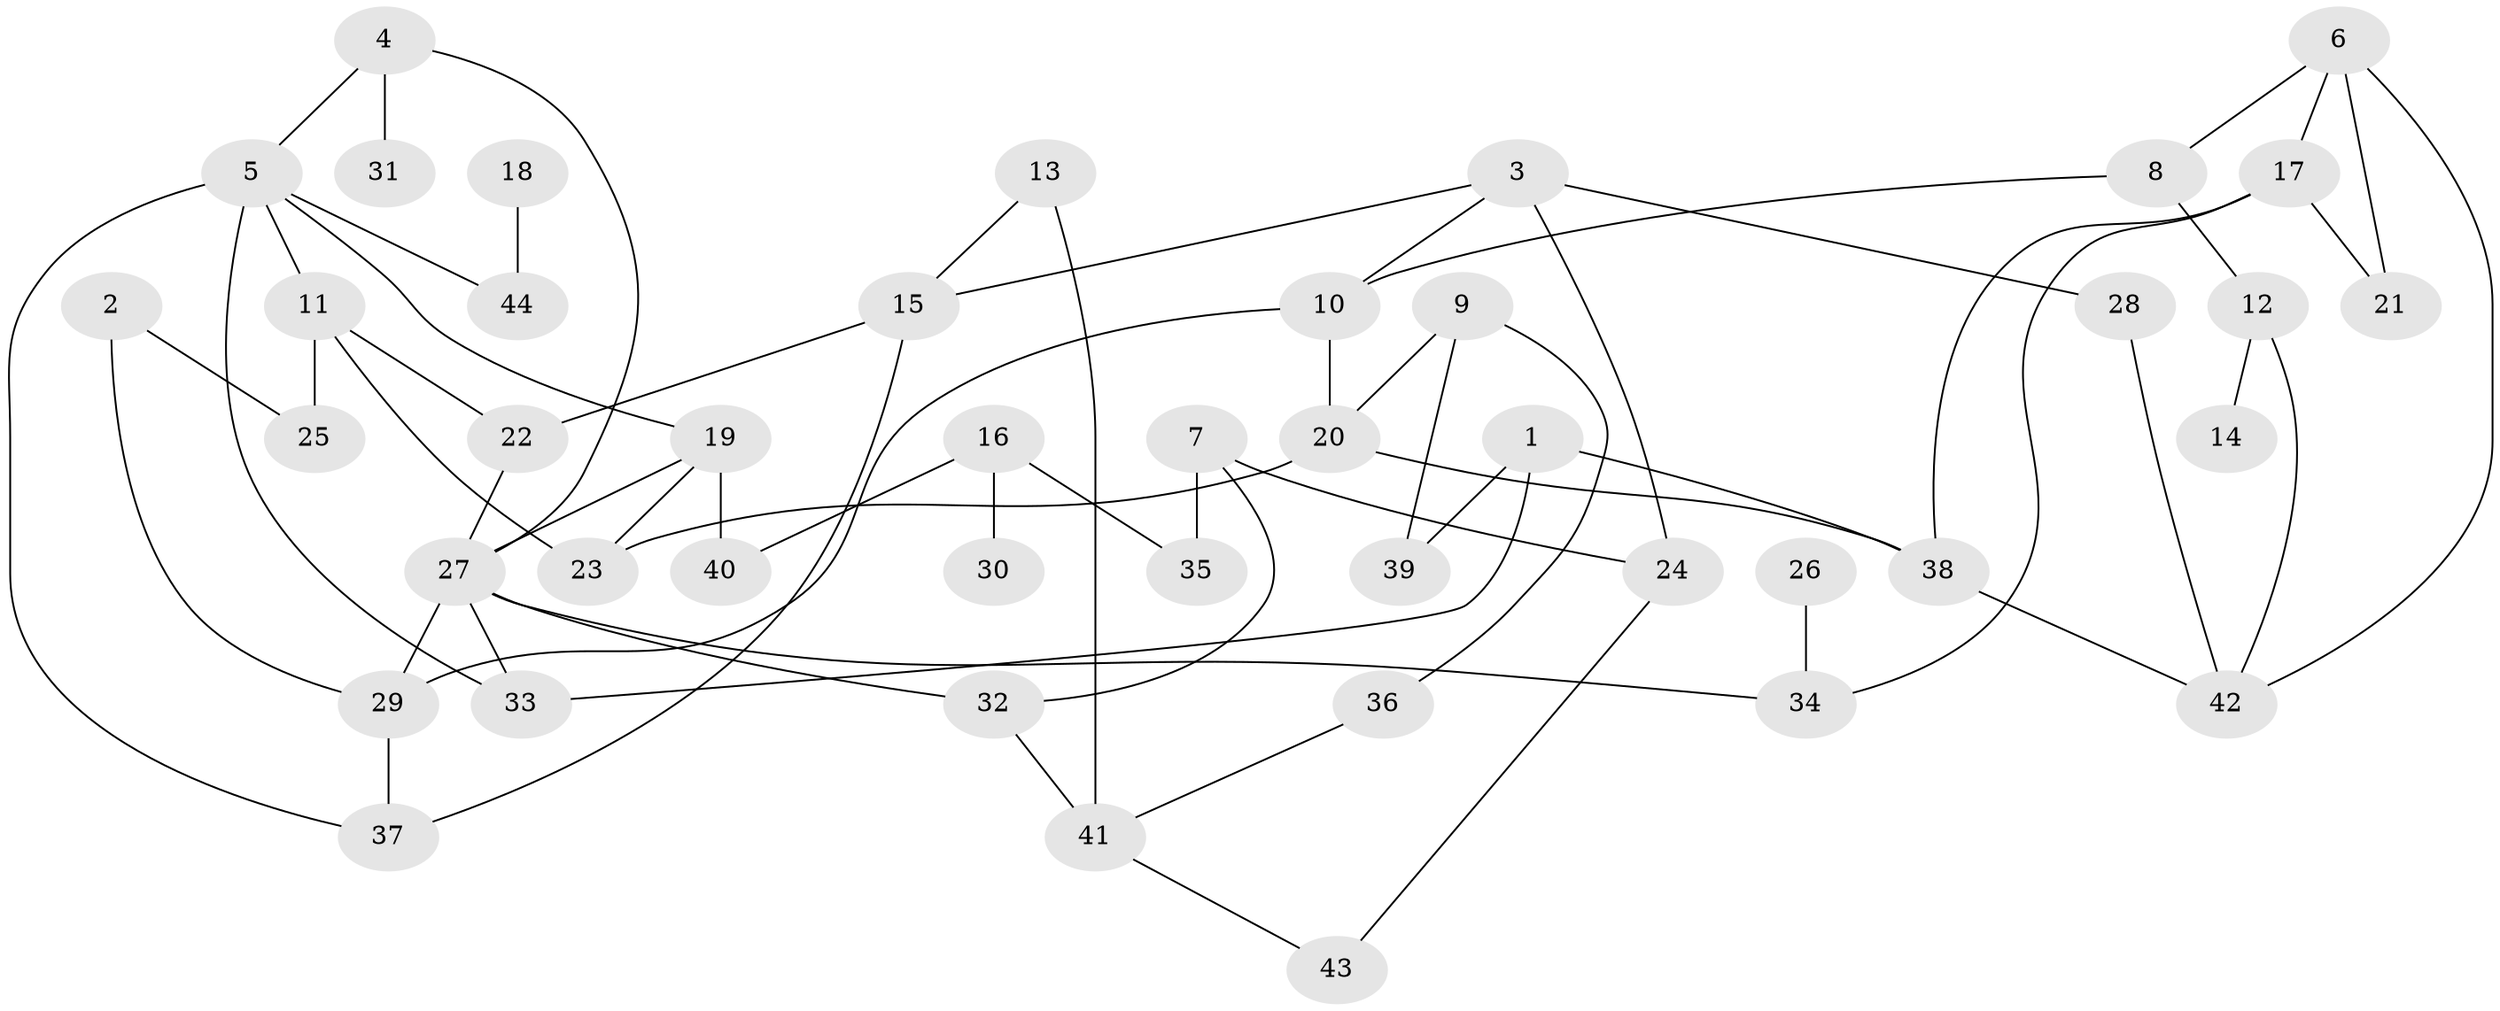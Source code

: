 // original degree distribution, {5: 0.03409090909090909, 9: 0.011363636363636364, 4: 0.13636363636363635, 3: 0.20454545454545456, 6: 0.045454545454545456, 2: 0.2727272727272727, 1: 0.29545454545454547}
// Generated by graph-tools (version 1.1) at 2025/01/03/09/25 03:01:03]
// undirected, 44 vertices, 65 edges
graph export_dot {
graph [start="1"]
  node [color=gray90,style=filled];
  1;
  2;
  3;
  4;
  5;
  6;
  7;
  8;
  9;
  10;
  11;
  12;
  13;
  14;
  15;
  16;
  17;
  18;
  19;
  20;
  21;
  22;
  23;
  24;
  25;
  26;
  27;
  28;
  29;
  30;
  31;
  32;
  33;
  34;
  35;
  36;
  37;
  38;
  39;
  40;
  41;
  42;
  43;
  44;
  1 -- 33 [weight=1.0];
  1 -- 38 [weight=1.0];
  1 -- 39 [weight=1.0];
  2 -- 25 [weight=1.0];
  2 -- 29 [weight=1.0];
  3 -- 10 [weight=1.0];
  3 -- 15 [weight=1.0];
  3 -- 24 [weight=1.0];
  3 -- 28 [weight=1.0];
  4 -- 5 [weight=1.0];
  4 -- 27 [weight=1.0];
  4 -- 31 [weight=1.0];
  5 -- 11 [weight=2.0];
  5 -- 19 [weight=1.0];
  5 -- 33 [weight=1.0];
  5 -- 37 [weight=1.0];
  5 -- 44 [weight=1.0];
  6 -- 8 [weight=1.0];
  6 -- 17 [weight=1.0];
  6 -- 21 [weight=1.0];
  6 -- 42 [weight=1.0];
  7 -- 24 [weight=1.0];
  7 -- 32 [weight=1.0];
  7 -- 35 [weight=1.0];
  8 -- 10 [weight=1.0];
  8 -- 12 [weight=1.0];
  9 -- 20 [weight=1.0];
  9 -- 36 [weight=1.0];
  9 -- 39 [weight=1.0];
  10 -- 20 [weight=1.0];
  10 -- 29 [weight=1.0];
  11 -- 22 [weight=1.0];
  11 -- 23 [weight=1.0];
  11 -- 25 [weight=2.0];
  12 -- 14 [weight=1.0];
  12 -- 42 [weight=1.0];
  13 -- 15 [weight=1.0];
  13 -- 41 [weight=1.0];
  15 -- 22 [weight=1.0];
  15 -- 37 [weight=1.0];
  16 -- 30 [weight=1.0];
  16 -- 35 [weight=1.0];
  16 -- 40 [weight=1.0];
  17 -- 21 [weight=1.0];
  17 -- 34 [weight=1.0];
  17 -- 38 [weight=1.0];
  18 -- 44 [weight=1.0];
  19 -- 23 [weight=1.0];
  19 -- 27 [weight=1.0];
  19 -- 40 [weight=1.0];
  20 -- 23 [weight=1.0];
  20 -- 38 [weight=1.0];
  22 -- 27 [weight=1.0];
  24 -- 43 [weight=1.0];
  26 -- 34 [weight=1.0];
  27 -- 29 [weight=1.0];
  27 -- 32 [weight=1.0];
  27 -- 33 [weight=1.0];
  27 -- 34 [weight=1.0];
  28 -- 42 [weight=1.0];
  29 -- 37 [weight=1.0];
  32 -- 41 [weight=2.0];
  36 -- 41 [weight=1.0];
  38 -- 42 [weight=1.0];
  41 -- 43 [weight=1.0];
}
